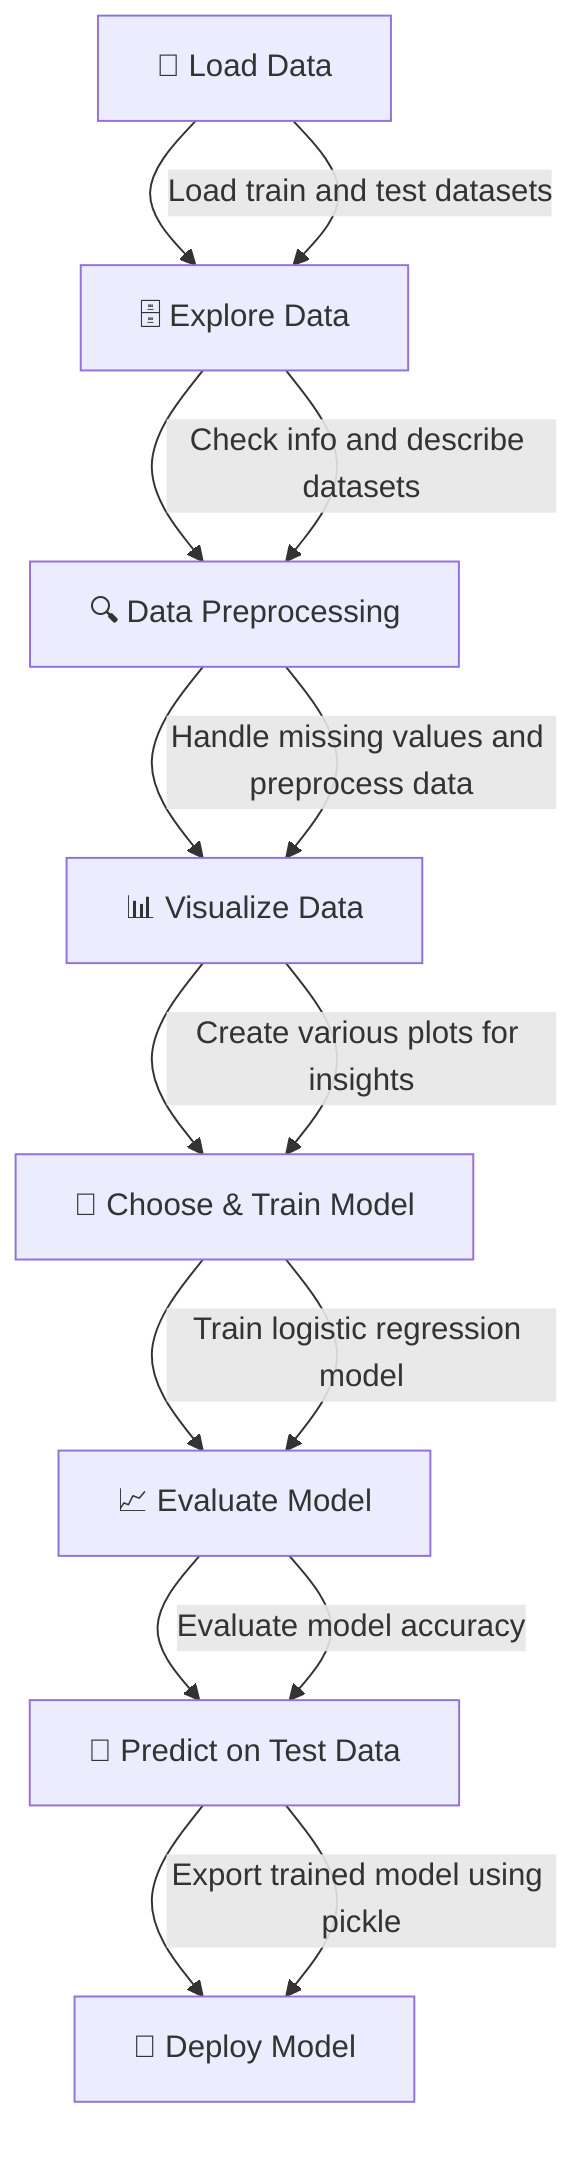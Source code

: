 flowchart TD
    A["📁 Load Data"] --> B["🗄️ Explore Data"]
    B --> C["🔍 Data Preprocessing"]
    C --> D["📊 Visualize Data"]
    D --> E["🧠 Choose & Train Model"]
    E --> F["📈 Evaluate Model"]
    F --> G["🔄 Predict on Test Data"]
    G --> H["💾 Deploy Model"]

    A -->|Load train and test datasets| B
    B -->|Check info and describe datasets| C
    C -->|Handle missing values and preprocess data| D
    D -->|Create various plots for insights| E
    E -->|Train logistic regression model| F
    F -->|Evaluate model accuracy| G
    G -->|Export trained model using pickle| H
